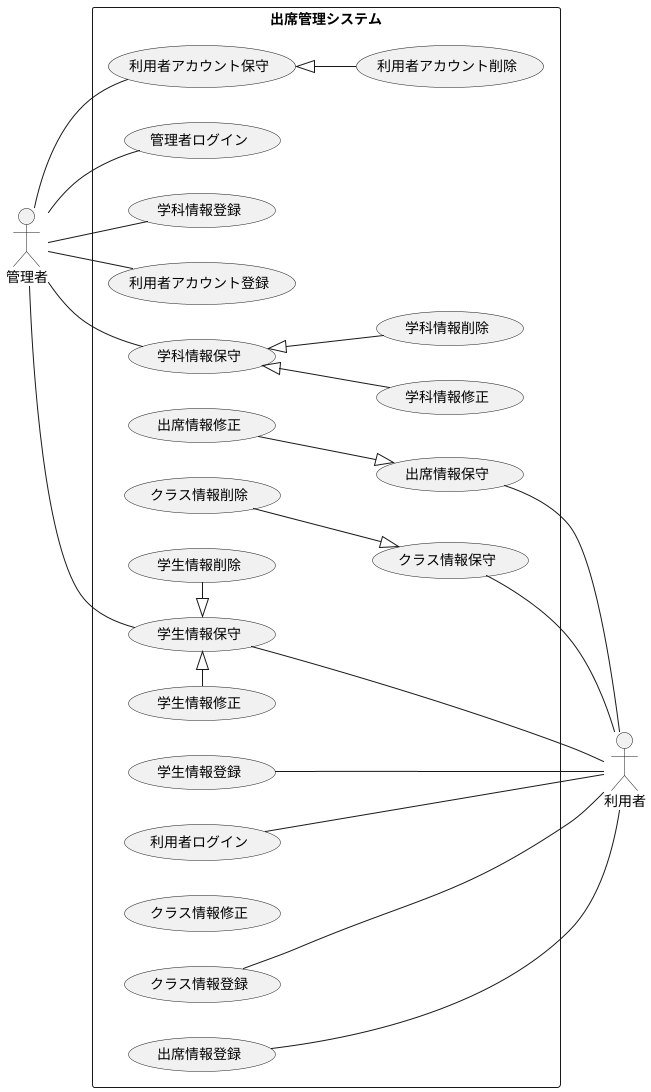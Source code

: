@startuml  
left to right direction
actor 管理者
actor 利用者

rectangle 出席管理システム{
    usecase 管理者ログイン
    usecase 利用者アカウント登録
    usecase 利用者アカウント保守
    usecase 利用者アカウント削除
    usecase 学科情報登録
    usecase 学科情報保守
    usecase 学科情報削除
    usecase 学科情報修正
    usecase 学生情報登録
    usecase 学生情報保守
    usecase 学生情報削除
    usecase 学生情報修正
    usecase 利用者ログイン
    usecase クラス情報登録
    usecase クラス情報保守
    usecase クラス情報削除
    usecase クラス情報修正
    usecase 出席情報登録
    usecase 出席情報保守
    usecase 出席情報修正
}

管理者 -- 管理者ログイン
管理者 - 利用者アカウント登録
管理者 - 利用者アカウント保守
管理者 -- 学科情報登録
管理者 -- 学科情報保守
管理者 -- 学生情報保守
学生情報保守 --- 利用者
学生情報登録 -- 利用者
利用者ログイン -- 利用者
クラス情報登録 -- 利用者
クラス情報保守 - 利用者
出席情報登録 -- 利用者
出席情報保守 - 利用者

利用者アカウント保守 <|-- 利用者アカウント削除
学科情報保守 <|-- 学科情報修正
学科情報保守 <|-- 学科情報削除
学生情報保守 <|-left- 学生情報修正
学生情報保守 <|-right- 学生情報削除
クラス情報削除 --|> クラス情報保守
出席情報修正 --|> 出席情報保守


@enduml
